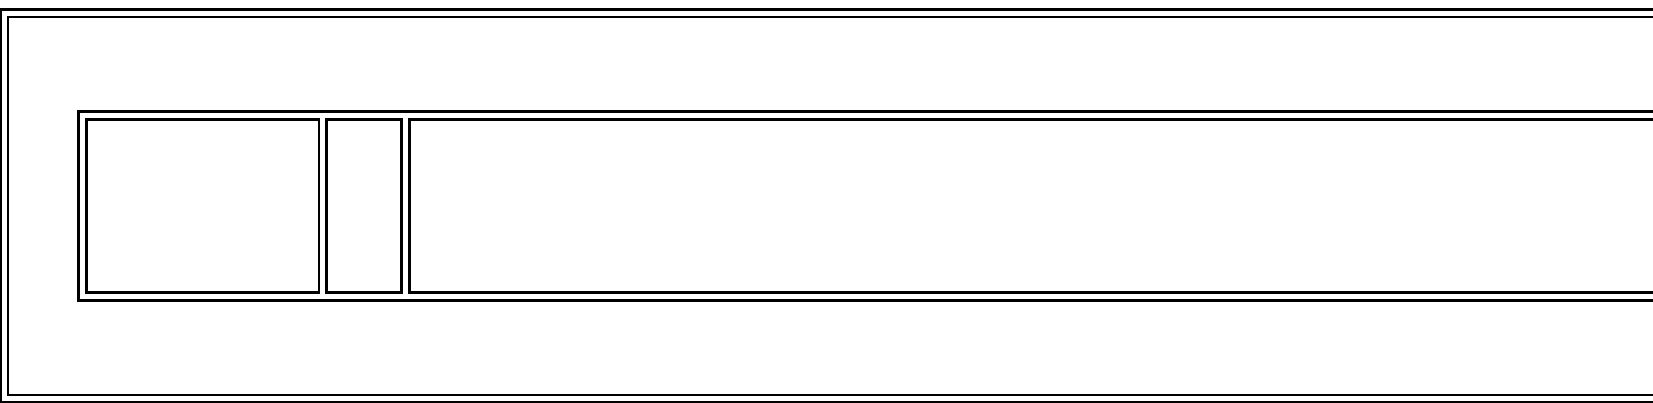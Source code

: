 beginfig(1);
gwidth=266.5mm;
gheight=50mm;
largethickness=0.3mm;
thinthickness=0.2mm;
sep=1mm;
widthfirst=29.5mm;
widthsecond=9.5mm;
hoffset=9mm;
voffset=12mm;
pickup pensquare scaled largethickness;
draw (0,0) -- (gwidth, 0) -- (gwidth, gheight) -- (0, gheight) -- (0,0);
pickup pensquare scaled thinthickness;
draw (sep,sep) -- (gwidth-sep, sep) -- (gwidth-sep, gheight-sep) -- (sep, gheight-sep) -- (sep,sep);
draw (sep+hoffset, sep+voffset) -- (gwidth - sep - hoffset, sep+voffset) -- (gwidth - sep - hoffset, gheight - sep - voffset) -- (sep+hoffset, gheight - sep - voffset) -- (sep+hoffset, sep+voffset);
draw (2 * sep + hoffset , 2*sep+voffset) -- (2*sep+hoffset+widthfirst, 2*sep+voffset) -- (2*sep+hoffset+widthfirst, gheight - 2*sep - voffset) -- (2*sep+hoffset, gheight - 2*sep-voffset) -- (2*sep+hoffset,2*sep+voffset);
draw (3 * sep + hoffset +widthfirst, 2*sep+voffset) -- (3 * sep + hoffset +widthfirst+widthsecond, 2*sep+voffset) -- (3 * sep + hoffset +widthfirst+widthsecond, gheight - 2*sep - voffset) -- (3 * sep + hoffset +widthfirst, gheight - 2*sep-voffset) -- (3 * sep + hoffset +widthfirst,2*sep+voffset);
draw (gwidth - 2 * sep - hoffset, 2*sep+voffset) -- (gwidth - 2*sep-hoffset-widthfirst, 2*sep+voffset) -- (gwidth - 2*sep-hoffset-widthfirst, gheight - 2*sep - voffset) -- (gwidth - 2 * sep - hoffset, gheight - 2*sep-voffset) -- (gwidth - 2 * sep - hoffset,2*sep+voffset);
draw (gwidth - 3 * sep - hoffset - widthfirst, 2*sep+voffset) -- (gwidth - 3 * sep - hoffset - widthfirst-widthsecond, 2*sep+voffset) -- (gwidth - 3 * sep - hoffset - widthfirst-widthsecond, gheight - 2*sep - voffset) -- (gwidth - 3 * sep - hoffset - widthfirst, gheight - 2*sep-voffset) -- (gwidth - 3 * sep - hoffset - widthfirst, 2*sep+voffset);
draw (4*sep + hoffset + widthfirst + widthsecond, 2*sep+voffset) -- (gwidth - 4*sep - hoffset - widthfirst - widthsecond, 2*sep+voffset) -- (gwidth - 4*sep - hoffset - widthfirst - widthsecond, gheight - 2*sep - voffset) -- (4*sep + hoffset + widthfirst + widthsecond, gheight - 2*sep-voffset) -- (4*sep + hoffset + widthfirst + widthsecond, 2*sep+voffset);
endfig;
end;




